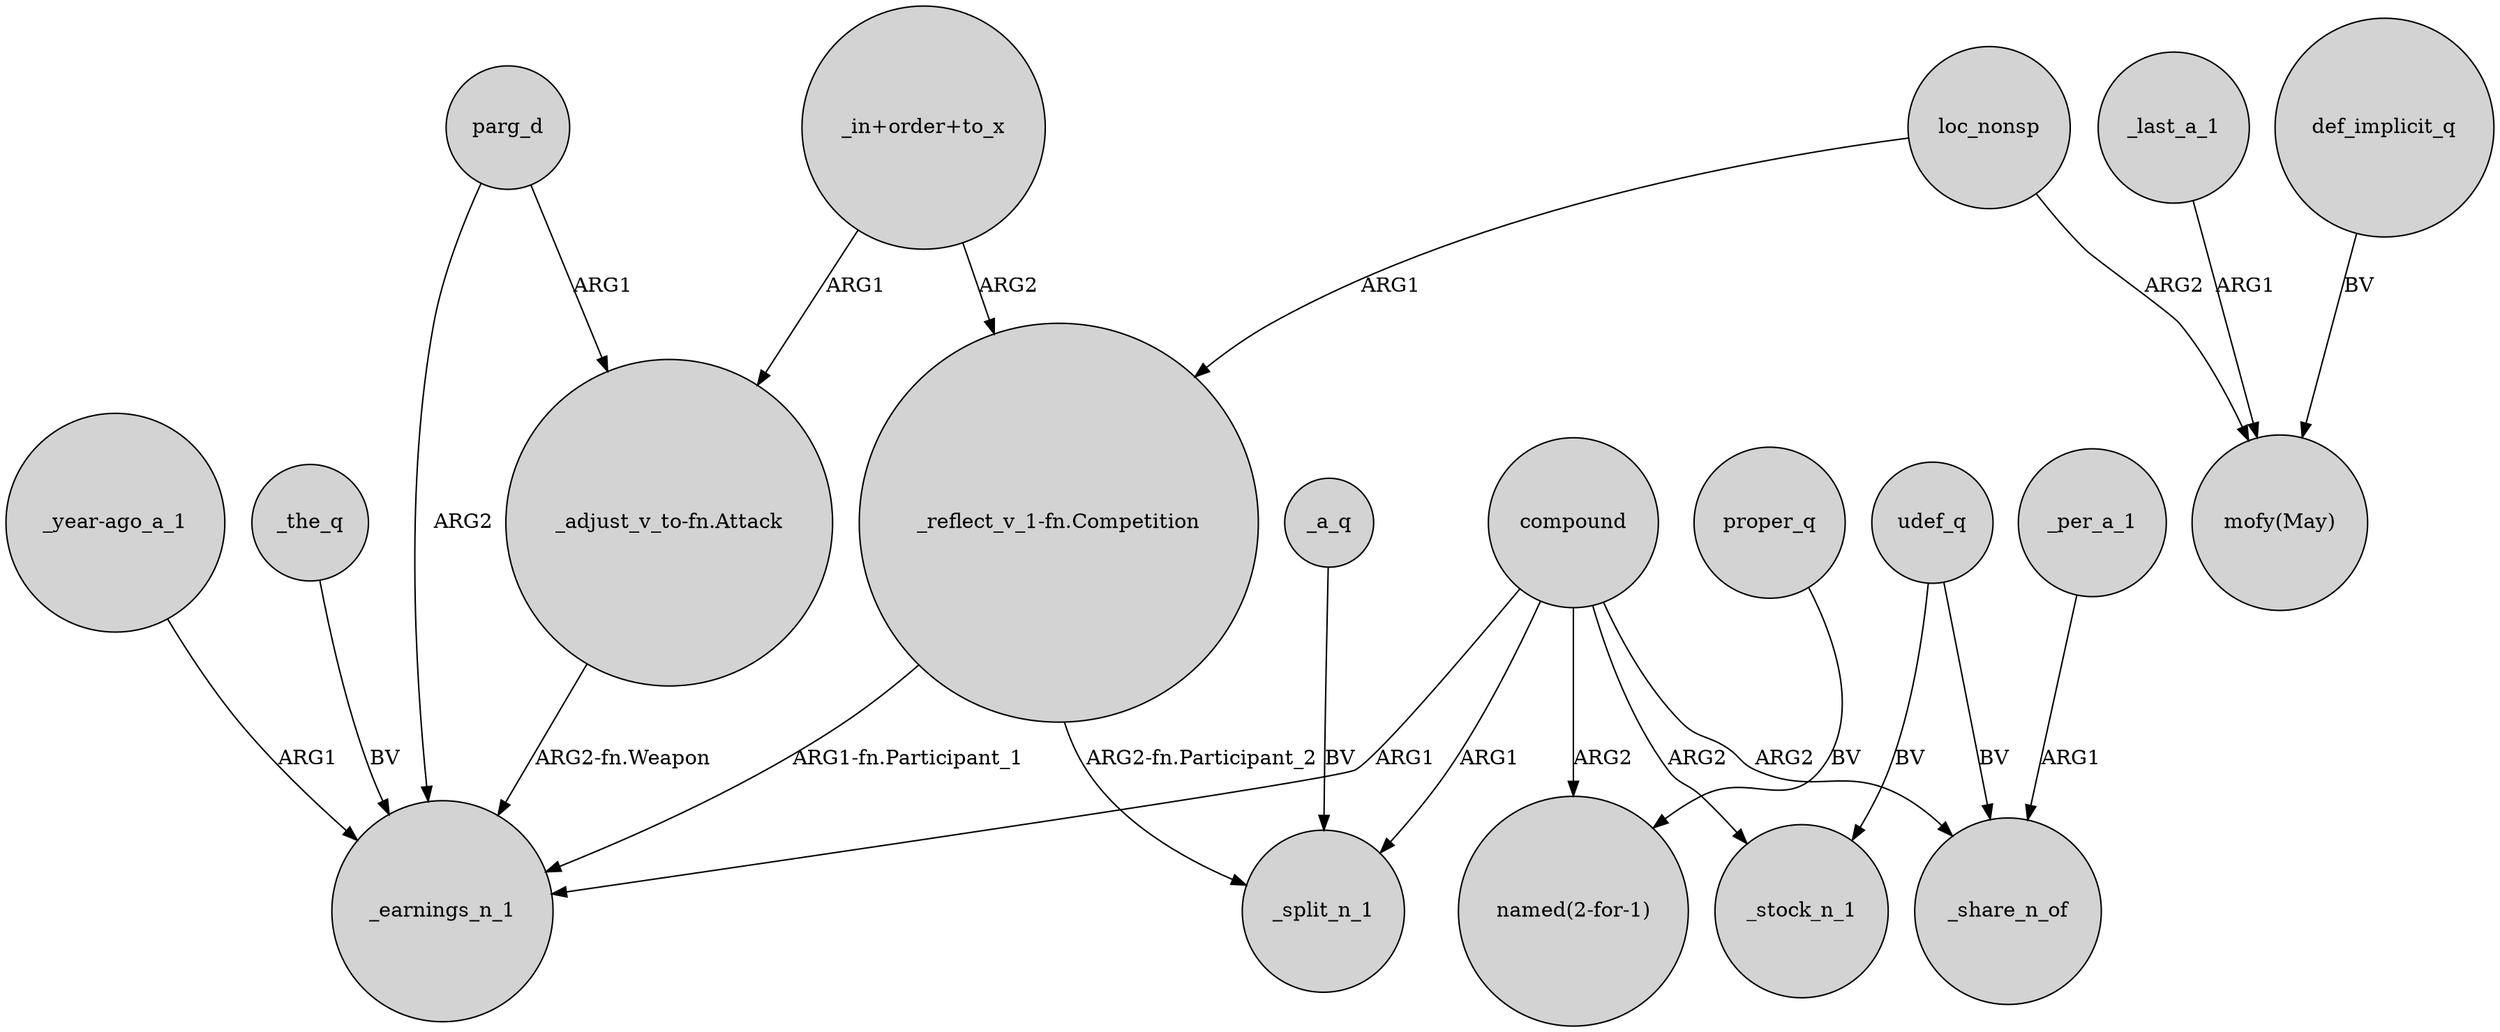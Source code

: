 digraph {
	node [shape=circle style=filled]
	"_adjust_v_to-fn.Attack" -> _earnings_n_1 [label="ARG2-fn.Weapon"]
	loc_nonsp -> "mofy(May)" [label=ARG2]
	def_implicit_q -> "mofy(May)" [label=BV]
	_last_a_1 -> "mofy(May)" [label=ARG1]
	parg_d -> "_adjust_v_to-fn.Attack" [label=ARG1]
	"_reflect_v_1-fn.Competition" -> _split_n_1 [label="ARG2-fn.Participant_2"]
	compound -> _split_n_1 [label=ARG1]
	loc_nonsp -> "_reflect_v_1-fn.Competition" [label=ARG1]
	compound -> "named(2-for-1)" [label=ARG2]
	udef_q -> _stock_n_1 [label=BV]
	udef_q -> _share_n_of [label=BV]
	compound -> _stock_n_1 [label=ARG2]
	compound -> _share_n_of [label=ARG2]
	"_year-ago_a_1" -> _earnings_n_1 [label=ARG1]
	proper_q -> "named(2-for-1)" [label=BV]
	"_in+order+to_x" -> "_adjust_v_to-fn.Attack" [label=ARG1]
	_a_q -> _split_n_1 [label=BV]
	compound -> _earnings_n_1 [label=ARG1]
	"_reflect_v_1-fn.Competition" -> _earnings_n_1 [label="ARG1-fn.Participant_1"]
	_the_q -> _earnings_n_1 [label=BV]
	_per_a_1 -> _share_n_of [label=ARG1]
	parg_d -> _earnings_n_1 [label=ARG2]
	"_in+order+to_x" -> "_reflect_v_1-fn.Competition" [label=ARG2]
}
